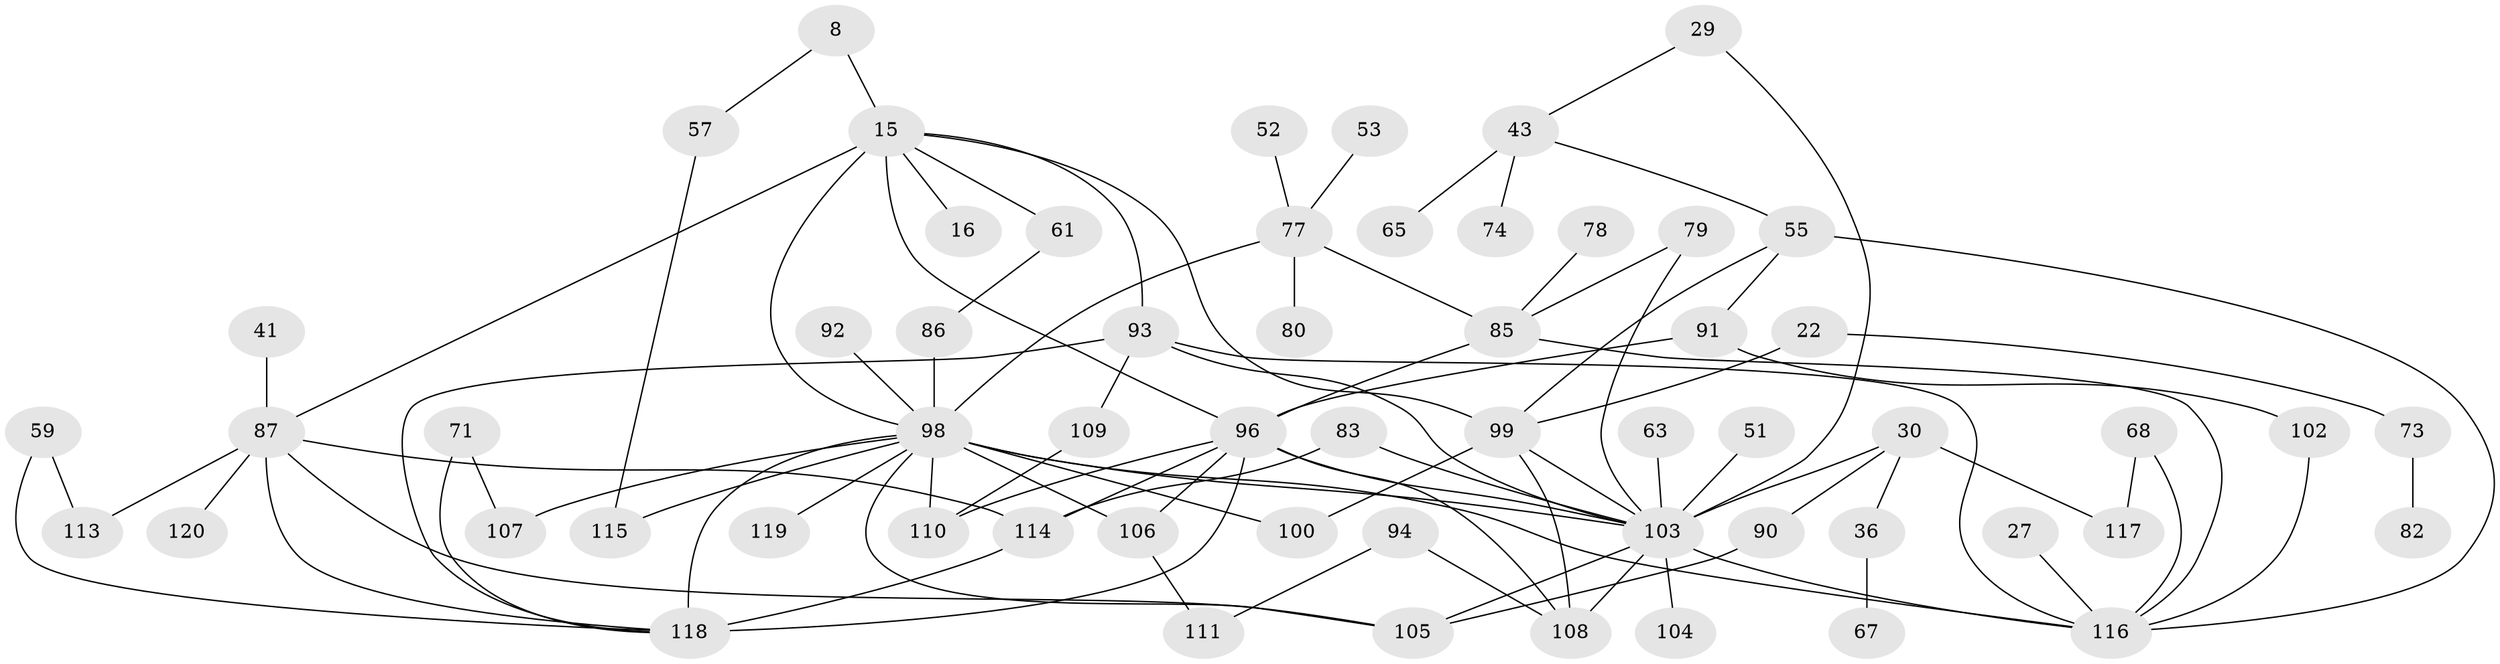 // original degree distribution, {10: 0.008333333333333333, 4: 0.125, 7: 0.025, 3: 0.19166666666666668, 5: 0.11666666666666667, 2: 0.35, 1: 0.15, 8: 0.008333333333333333, 6: 0.025}
// Generated by graph-tools (version 1.1) at 2025/40/03/09/25 04:40:59]
// undirected, 60 vertices, 92 edges
graph export_dot {
graph [start="1"]
  node [color=gray90,style=filled];
  8;
  15 [super="+1"];
  16;
  22;
  27;
  29;
  30;
  36;
  41;
  43;
  51;
  52;
  53;
  55 [super="+18+21"];
  57;
  59;
  61;
  63;
  65;
  67;
  68;
  71;
  73;
  74;
  77 [super="+54"];
  78;
  79;
  80;
  82;
  83;
  85 [super="+39"];
  86;
  87 [super="+76"];
  90;
  91;
  92;
  93 [super="+35"];
  94 [super="+84"];
  96 [super="+56"];
  98 [super="+44+19+89+72+14"];
  99 [super="+3+7"];
  100;
  102;
  103 [super="+4+75+28"];
  104;
  105 [super="+47+95+88"];
  106;
  107;
  108 [super="+24"];
  109;
  110 [super="+58"];
  111;
  113;
  114 [super="+70+101+112"];
  115;
  116 [super="+37+62+97"];
  117;
  118 [super="+81+60"];
  119;
  120;
  8 -- 57;
  8 -- 15;
  15 -- 16;
  15 -- 93;
  15 -- 61;
  15 -- 99 [weight=2];
  15 -- 87;
  15 -- 98 [weight=3];
  15 -- 96;
  22 -- 73;
  22 -- 99;
  27 -- 116;
  29 -- 43;
  29 -- 103;
  30 -- 36;
  30 -- 117;
  30 -- 90;
  30 -- 103;
  36 -- 67;
  41 -- 87;
  43 -- 65;
  43 -- 74;
  43 -- 55;
  51 -- 103;
  52 -- 77;
  53 -- 77;
  55 -- 99;
  55 -- 91;
  55 -- 116 [weight=2];
  57 -- 115;
  59 -- 113;
  59 -- 118;
  61 -- 86;
  63 -- 103;
  68 -- 117;
  68 -- 116;
  71 -- 107;
  71 -- 118;
  73 -- 82;
  77 -- 98 [weight=4];
  77 -- 80;
  77 -- 85;
  78 -- 85;
  79 -- 85;
  79 -- 103;
  83 -- 103;
  83 -- 114;
  85 -- 116 [weight=2];
  85 -- 96 [weight=2];
  86 -- 98;
  87 -- 113;
  87 -- 120;
  87 -- 105 [weight=2];
  87 -- 114 [weight=2];
  87 -- 118;
  90 -- 105;
  91 -- 102;
  91 -- 96;
  92 -- 98;
  93 -- 109;
  93 -- 116;
  93 -- 103;
  93 -- 118;
  94 -- 108;
  94 -- 111;
  96 -- 103 [weight=2];
  96 -- 106;
  96 -- 108;
  96 -- 110;
  96 -- 114;
  96 -- 118;
  98 -- 106;
  98 -- 100;
  98 -- 103 [weight=6];
  98 -- 107;
  98 -- 115;
  98 -- 118 [weight=4];
  98 -- 119;
  98 -- 105;
  98 -- 116;
  98 -- 110;
  99 -- 100;
  99 -- 108 [weight=2];
  99 -- 103 [weight=3];
  102 -- 116;
  103 -- 105 [weight=2];
  103 -- 116 [weight=3];
  103 -- 108;
  103 -- 104;
  106 -- 111;
  109 -- 110;
  114 -- 118 [weight=2];
}
